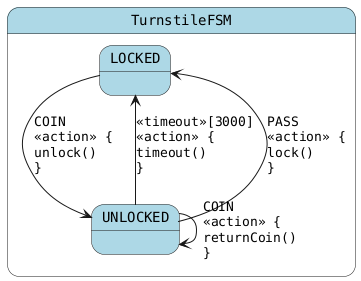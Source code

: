 @startuml
skinparam StateFontName Helvetica
skinparam defaultFontName Monospaced
skinparam state {
    BackgroundColor LightBlue
}
state TurnstileFSM {
LOCKED --> UNLOCKED : COIN\l<<action>> {\lunlock()\l}
UNLOCKED --> LOCKED : <<timeout>>[3000]\l<<action>> {\ltimeout()\l}
UNLOCKED --> LOCKED : PASS\l<<action>> {\llock()\l}
UNLOCKED --> UNLOCKED : COIN\l<<action>> {\lreturnCoin()\l}
}
@enduml
